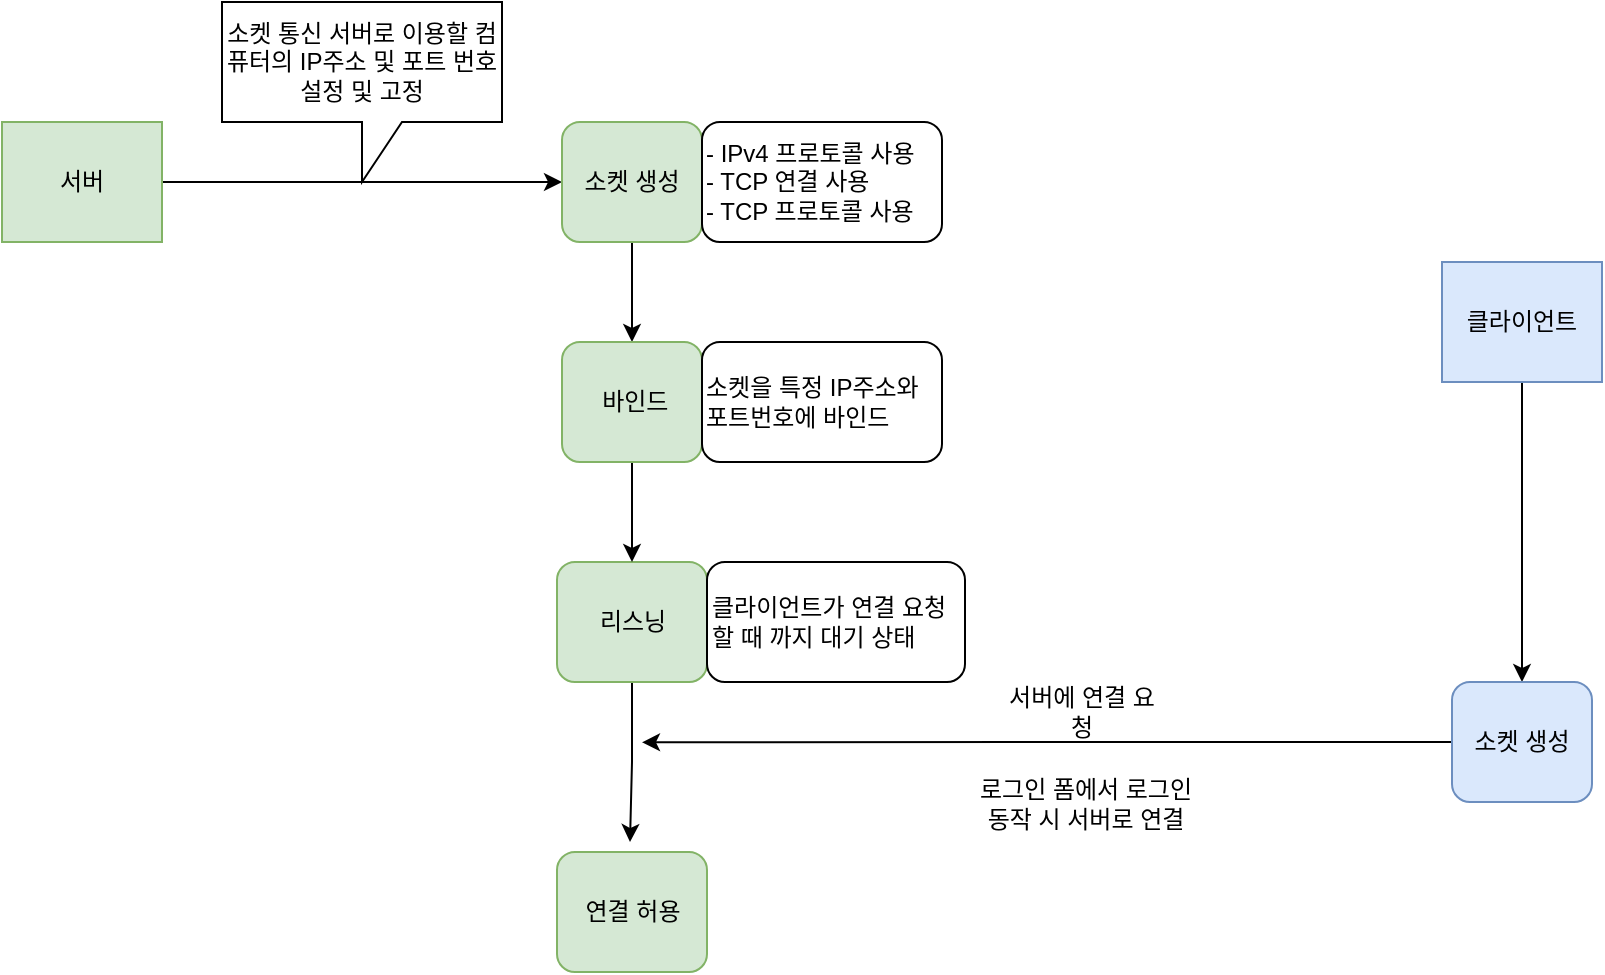 <mxfile version="24.7.8">
  <diagram name="페이지-1" id="TmMRw1Ye0K6topoWtCGi">
    <mxGraphModel dx="1509" dy="813" grid="1" gridSize="10" guides="1" tooltips="1" connect="1" arrows="1" fold="1" page="1" pageScale="1" pageWidth="827" pageHeight="1169" math="0" shadow="0">
      <root>
        <mxCell id="0" />
        <mxCell id="1" parent="0" />
        <mxCell id="r1B8WvBZDqDysIyFDCDK-3" style="edgeStyle=orthogonalEdgeStyle;rounded=0;orthogonalLoop=1;jettySize=auto;html=1;exitX=1;exitY=0.5;exitDx=0;exitDy=0;" edge="1" parent="1" source="r1B8WvBZDqDysIyFDCDK-2">
          <mxGeometry relative="1" as="geometry">
            <mxPoint x="490" y="190" as="targetPoint" />
          </mxGeometry>
        </mxCell>
        <mxCell id="r1B8WvBZDqDysIyFDCDK-2" value="서버" style="rounded=0;whiteSpace=wrap;html=1;fillColor=#d5e8d4;strokeColor=#82b366;" vertex="1" parent="1">
          <mxGeometry x="210" y="160" width="80" height="60" as="geometry" />
        </mxCell>
        <mxCell id="r1B8WvBZDqDysIyFDCDK-9" style="edgeStyle=orthogonalEdgeStyle;rounded=0;orthogonalLoop=1;jettySize=auto;html=1;exitX=0.5;exitY=1;exitDx=0;exitDy=0;entryX=0.5;entryY=0;entryDx=0;entryDy=0;" edge="1" parent="1" source="r1B8WvBZDqDysIyFDCDK-6" target="r1B8WvBZDqDysIyFDCDK-26">
          <mxGeometry relative="1" as="geometry">
            <mxPoint x="525" y="308" as="targetPoint" />
          </mxGeometry>
        </mxCell>
        <mxCell id="r1B8WvBZDqDysIyFDCDK-6" value="소켓 생성" style="rounded=1;whiteSpace=wrap;html=1;fillColor=#d5e8d4;strokeColor=#82b366;" vertex="1" parent="1">
          <mxGeometry x="490" y="160" width="70" height="60" as="geometry" />
        </mxCell>
        <mxCell id="r1B8WvBZDqDysIyFDCDK-8" value="&lt;div&gt;- IPv4 프로토콜 사용&lt;/div&gt;- TCP 연결 사용&lt;div&gt;- TCP 프로토콜 사용&lt;/div&gt;" style="rounded=1;whiteSpace=wrap;html=1;align=left;" vertex="1" parent="1">
          <mxGeometry x="560" y="160" width="120" height="60" as="geometry" />
        </mxCell>
        <mxCell id="r1B8WvBZDqDysIyFDCDK-22" style="edgeStyle=orthogonalEdgeStyle;rounded=0;orthogonalLoop=1;jettySize=auto;html=1;exitX=0.5;exitY=1;exitDx=0;exitDy=0;" edge="1" parent="1" source="r1B8WvBZDqDysIyFDCDK-11">
          <mxGeometry relative="1" as="geometry">
            <mxPoint x="524" y="520" as="targetPoint" />
          </mxGeometry>
        </mxCell>
        <mxCell id="r1B8WvBZDqDysIyFDCDK-11" value="리스닝" style="rounded=1;whiteSpace=wrap;html=1;fillColor=#d5e8d4;strokeColor=#82b366;" vertex="1" parent="1">
          <mxGeometry x="487.5" y="380" width="75" height="60" as="geometry" />
        </mxCell>
        <mxCell id="r1B8WvBZDqDysIyFDCDK-12" value="클라이언트가 연결 요청할 때 까지 대기 상태" style="rounded=1;whiteSpace=wrap;html=1;align=left;" vertex="1" parent="1">
          <mxGeometry x="562.5" y="380" width="129" height="60" as="geometry" />
        </mxCell>
        <mxCell id="r1B8WvBZDqDysIyFDCDK-17" style="edgeStyle=orthogonalEdgeStyle;rounded=0;orthogonalLoop=1;jettySize=auto;html=1;exitX=0.5;exitY=1;exitDx=0;exitDy=0;entryX=0.5;entryY=0;entryDx=0;entryDy=0;" edge="1" parent="1" source="r1B8WvBZDqDysIyFDCDK-15" target="r1B8WvBZDqDysIyFDCDK-19">
          <mxGeometry relative="1" as="geometry">
            <mxPoint x="970" y="390" as="targetPoint" />
          </mxGeometry>
        </mxCell>
        <mxCell id="r1B8WvBZDqDysIyFDCDK-15" value="클라이언트" style="rounded=0;whiteSpace=wrap;html=1;fillColor=#dae8fc;strokeColor=#6c8ebf;" vertex="1" parent="1">
          <mxGeometry x="930" y="230" width="80" height="60" as="geometry" />
        </mxCell>
        <mxCell id="r1B8WvBZDqDysIyFDCDK-24" style="edgeStyle=orthogonalEdgeStyle;rounded=0;orthogonalLoop=1;jettySize=auto;html=1;exitX=0;exitY=0.5;exitDx=0;exitDy=0;" edge="1" parent="1" source="r1B8WvBZDqDysIyFDCDK-19">
          <mxGeometry relative="1" as="geometry">
            <mxPoint x="530" y="470.158" as="targetPoint" />
          </mxGeometry>
        </mxCell>
        <mxCell id="r1B8WvBZDqDysIyFDCDK-19" value="소켓 생성" style="rounded=1;whiteSpace=wrap;html=1;fillColor=#dae8fc;strokeColor=#6c8ebf;" vertex="1" parent="1">
          <mxGeometry x="935" y="440" width="70" height="60" as="geometry" />
        </mxCell>
        <mxCell id="r1B8WvBZDqDysIyFDCDK-23" value="소켓 통신 서버로 이용할 컴퓨터의 IP주소 및 포트 번호설정 및 고정" style="shape=callout;whiteSpace=wrap;html=1;perimeter=calloutPerimeter;" vertex="1" parent="1">
          <mxGeometry x="320" y="100" width="140" height="90" as="geometry" />
        </mxCell>
        <mxCell id="r1B8WvBZDqDysIyFDCDK-25" value="서버에 연결 요청" style="text;html=1;align=center;verticalAlign=middle;whiteSpace=wrap;rounded=0;" vertex="1" parent="1">
          <mxGeometry x="710" y="440" width="80" height="30" as="geometry" />
        </mxCell>
        <mxCell id="r1B8WvBZDqDysIyFDCDK-27" value="" style="edgeStyle=orthogonalEdgeStyle;rounded=0;orthogonalLoop=1;jettySize=auto;html=1;entryX=0.5;entryY=0;entryDx=0;entryDy=0;" edge="1" parent="1" source="r1B8WvBZDqDysIyFDCDK-26" target="r1B8WvBZDqDysIyFDCDK-11">
          <mxGeometry relative="1" as="geometry" />
        </mxCell>
        <mxCell id="r1B8WvBZDqDysIyFDCDK-26" value="&amp;nbsp;바인드" style="rounded=1;whiteSpace=wrap;html=1;fillColor=#d5e8d4;strokeColor=#82b366;" vertex="1" parent="1">
          <mxGeometry x="490" y="270" width="70" height="60" as="geometry" />
        </mxCell>
        <mxCell id="r1B8WvBZDqDysIyFDCDK-28" value="소켓을 특정 IP주소와 포트번호에 바인드" style="rounded=1;whiteSpace=wrap;html=1;align=left;" vertex="1" parent="1">
          <mxGeometry x="560" y="270" width="120" height="60" as="geometry" />
        </mxCell>
        <mxCell id="r1B8WvBZDqDysIyFDCDK-30" value="연결 허용" style="rounded=1;whiteSpace=wrap;html=1;fillColor=#d5e8d4;strokeColor=#82b366;" vertex="1" parent="1">
          <mxGeometry x="487.5" y="525" width="75" height="60" as="geometry" />
        </mxCell>
        <mxCell id="r1B8WvBZDqDysIyFDCDK-31" value="로그인 폼에서 로그인 동작 시 서버로 연결" style="text;html=1;align=center;verticalAlign=middle;whiteSpace=wrap;rounded=0;" vertex="1" parent="1">
          <mxGeometry x="691.5" y="480" width="120" height="41" as="geometry" />
        </mxCell>
      </root>
    </mxGraphModel>
  </diagram>
</mxfile>
